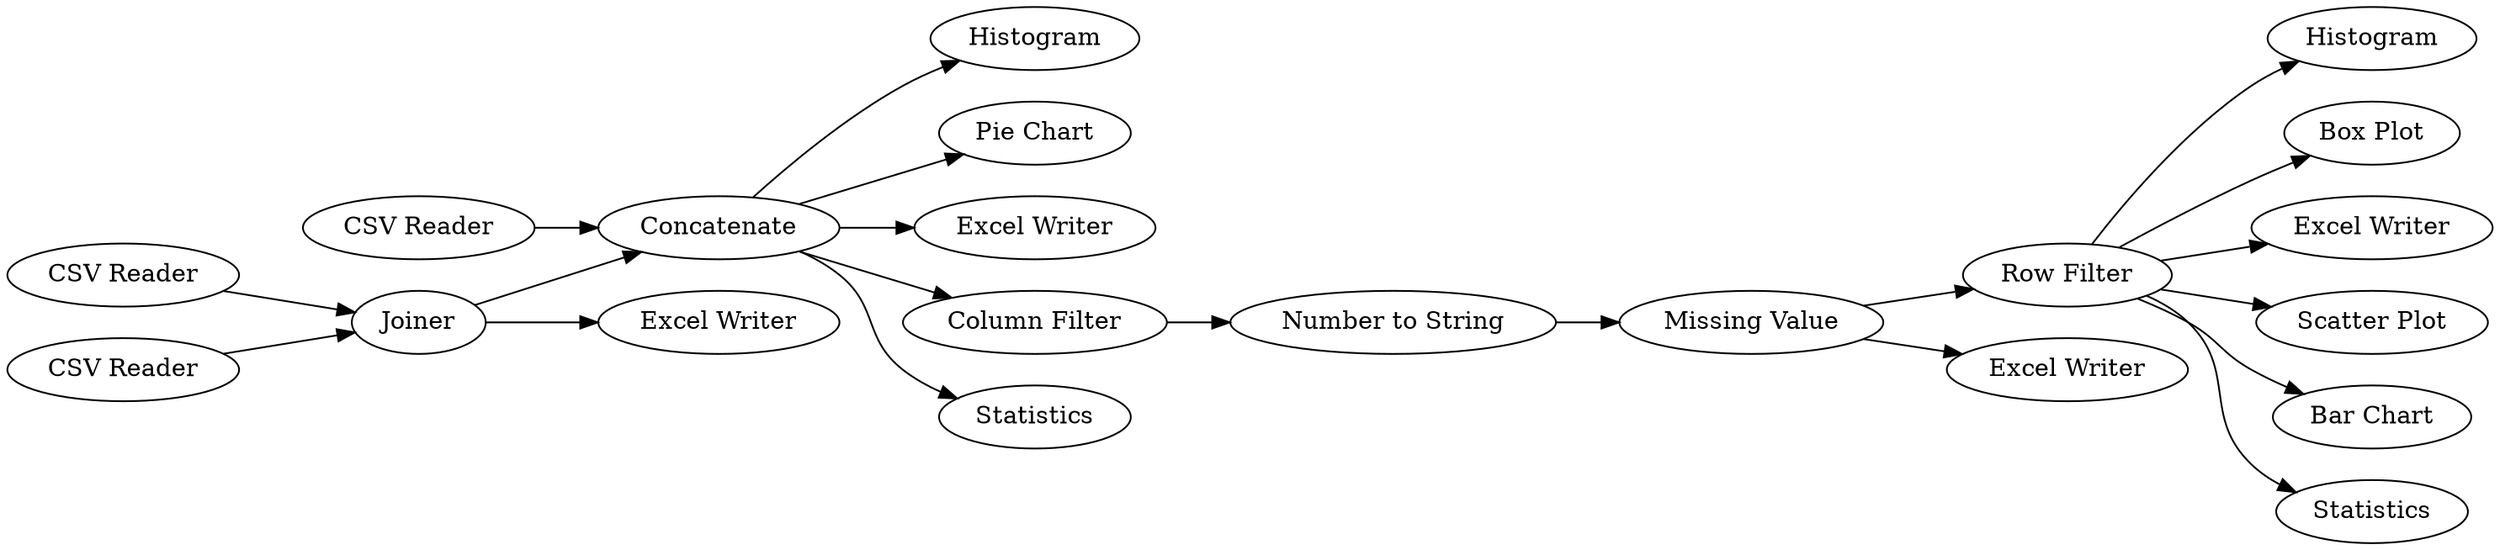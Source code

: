 digraph {
	"343185973323609264_19" [label=Histogram]
	"343185973323609264_3" [label=Concatenate]
	"343185973323609264_4" [label="Missing Value"]
	"343185973323609264_29" [label=Histogram]
	"343185973323609264_14" [label="Box Plot"]
	"343185973323609264_28" [label="Pie Chart"]
	"343185973323609264_12" [label="Excel Writer"]
	"343185973323609264_2" [label="CSV Reader"]
	"343185973323609264_26" [label="Number to String"]
	"343185973323609264_5" [label="Excel Writer"]
	"343185973323609264_34" [label=Joiner]
	"343185973323609264_20" [label="CSV Reader"]
	"343185973323609264_18" [label="Row Filter"]
	"343185973323609264_30" [label="Scatter Plot"]
	"343185973323609264_17" [label="Bar Chart"]
	"343185973323609264_11" [label="Excel Writer"]
	"343185973323609264_1" [label="CSV Reader"]
	"343185973323609264_25" [label="Column Filter"]
	"343185973323609264_27" [label=Statistics]
	"343185973323609264_13" [label=Statistics]
	"343185973323609264_31" [label="Excel Writer"]
	"343185973323609264_4" -> "343185973323609264_18"
	"343185973323609264_18" -> "343185973323609264_17"
	"343185973323609264_1" -> "343185973323609264_3"
	"343185973323609264_2" -> "343185973323609264_34"
	"343185973323609264_34" -> "343185973323609264_3"
	"343185973323609264_3" -> "343185973323609264_28"
	"343185973323609264_18" -> "343185973323609264_29"
	"343185973323609264_4" -> "343185973323609264_11"
	"343185973323609264_34" -> "343185973323609264_31"
	"343185973323609264_3" -> "343185973323609264_5"
	"343185973323609264_3" -> "343185973323609264_27"
	"343185973323609264_3" -> "343185973323609264_25"
	"343185973323609264_18" -> "343185973323609264_14"
	"343185973323609264_3" -> "343185973323609264_19"
	"343185973323609264_18" -> "343185973323609264_30"
	"343185973323609264_25" -> "343185973323609264_26"
	"343185973323609264_18" -> "343185973323609264_13"
	"343185973323609264_26" -> "343185973323609264_4"
	"343185973323609264_18" -> "343185973323609264_12"
	"343185973323609264_20" -> "343185973323609264_34"
	rankdir=LR
}
